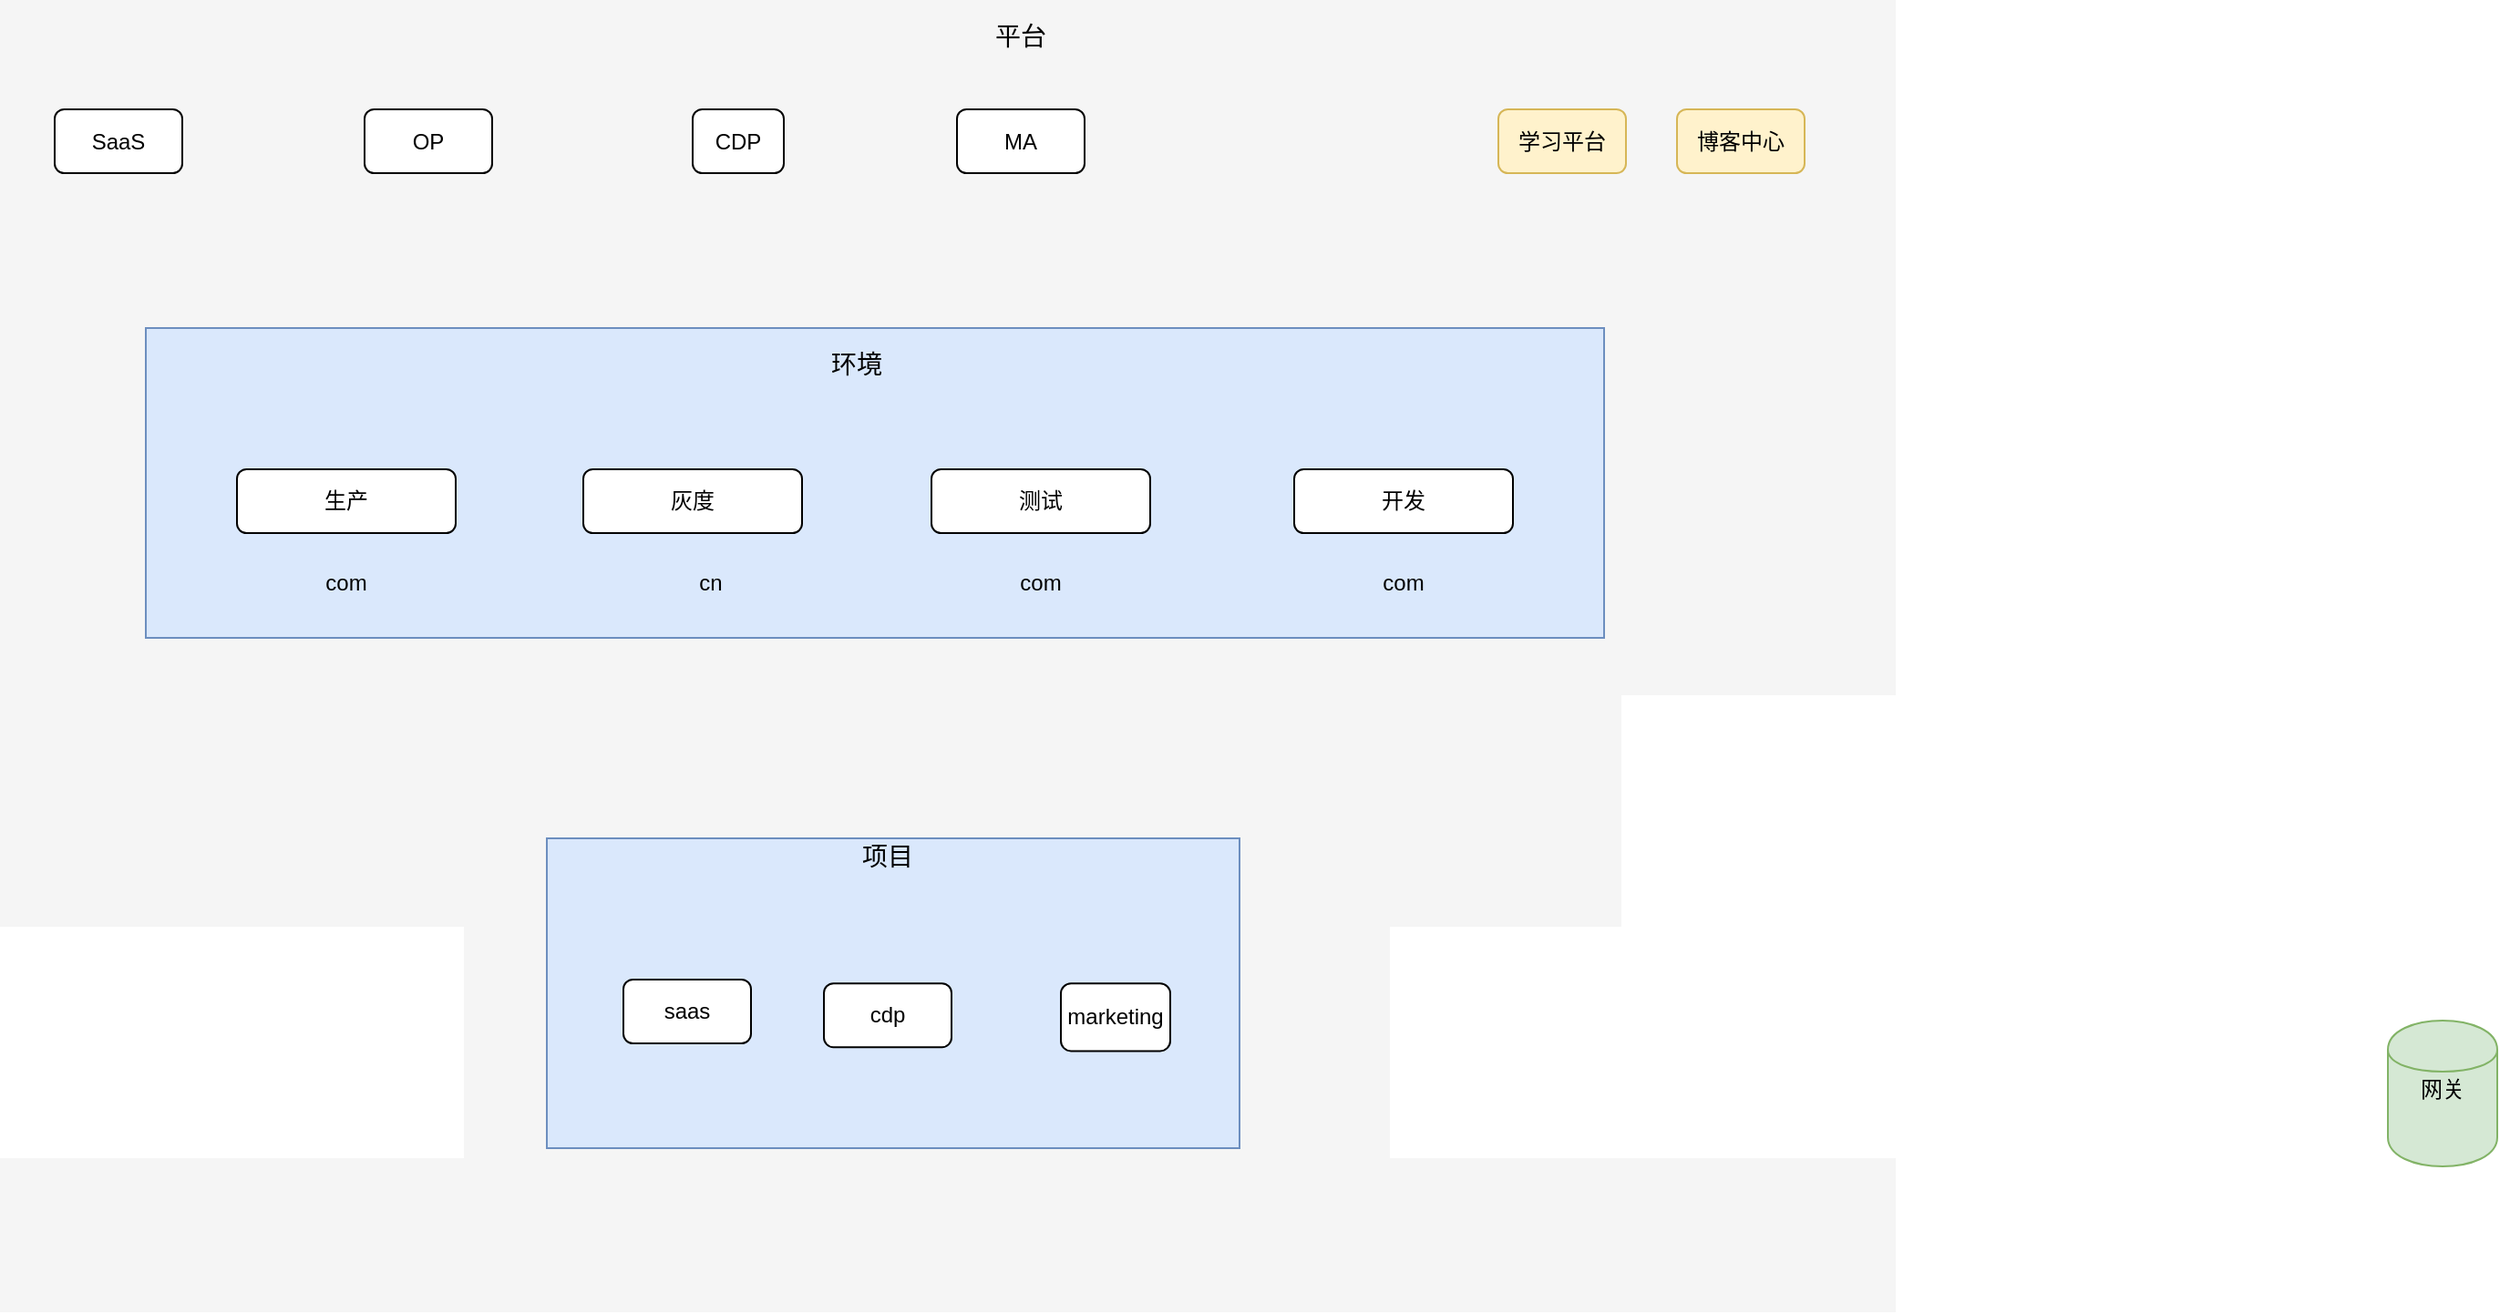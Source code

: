 <mxfile version="14.5.1" type="github">
  <diagram id="MJR66UyUv7xJhzFpMSsS" name="Page-1">
    <mxGraphModel dx="2066" dy="1185" grid="1" gridSize="10" guides="1" tooltips="1" connect="1" arrows="1" fold="1" page="1" pageScale="1" pageWidth="827" pageHeight="1169" math="0" shadow="0">
      <root>
        <mxCell id="0" />
        <mxCell id="1" parent="0" />
        <mxCell id="NAq1_VTEs5BF6OpYtz93-5" value="" style="verticalLabelPosition=bottom;verticalAlign=top;html=1;shape=mxgraph.basic.rect;fillColor2=none;strokeWidth=1;size=20;indent=5;fillColor=#f5f5f5;fontColor=#333333;strokeColor=none;" parent="1" vertex="1">
          <mxGeometry x="60" y="40" width="1040" height="720" as="geometry" />
        </mxCell>
        <mxCell id="ToquvjTJj3iG_XZzc7ye-24" value="网关" style="shape=cylinder;whiteSpace=wrap;html=1;boundedLbl=1;backgroundOutline=1;verticalAlign=top;fillColor=#d5e8d4;fillStyle=diag;strokeColor=#82b366;" parent="1" vertex="1">
          <mxGeometry x="1370" y="600" width="60" height="80" as="geometry" />
        </mxCell>
        <mxCell id="NAq1_VTEs5BF6OpYtz93-10" value="SaaS" style="rounded=1;whiteSpace=wrap;html=1;strokeWidth=1;fillColor=#ffffff;flipH=1;" parent="1" vertex="1">
          <mxGeometry x="90" y="100" width="70" height="35" as="geometry" />
        </mxCell>
        <mxCell id="NAq1_VTEs5BF6OpYtz93-11" value="平台" style="text;html=1;strokeColor=none;fillColor=none;align=center;verticalAlign=middle;whiteSpace=wrap;rounded=0;fontStyle=0;fontSize=14;" parent="1" vertex="1">
          <mxGeometry x="600" y="50" width="40" height="20" as="geometry" />
        </mxCell>
        <mxCell id="NAq1_VTEs5BF6OpYtz93-12" value="OP" style="rounded=1;whiteSpace=wrap;html=1;strokeWidth=1;fillColor=#ffffff;flipH=1;" parent="1" vertex="1">
          <mxGeometry x="260" y="100" width="70" height="35" as="geometry" />
        </mxCell>
        <mxCell id="NAq1_VTEs5BF6OpYtz93-13" value="CDP" style="rounded=1;whiteSpace=wrap;html=1;strokeWidth=1;fillColor=#ffffff;flipH=1;" parent="1" vertex="1">
          <mxGeometry x="440" y="100" width="50" height="35" as="geometry" />
        </mxCell>
        <mxCell id="NAq1_VTEs5BF6OpYtz93-14" value="MA" style="rounded=1;whiteSpace=wrap;html=1;strokeWidth=1;fillColor=#ffffff;flipH=1;" parent="1" vertex="1">
          <mxGeometry x="585" y="100" width="70" height="35" as="geometry" />
        </mxCell>
        <mxCell id="NAq1_VTEs5BF6OpYtz93-32" value="" style="verticalLabelPosition=bottom;verticalAlign=top;html=1;shape=mxgraph.basic.rect;fillColor2=none;strokeWidth=1;size=20;indent=5;fillColor=#dae8fc;strokeColor=#6c8ebf;" parent="1" vertex="1">
          <mxGeometry x="360" y="500" width="380" height="170" as="geometry" />
        </mxCell>
        <mxCell id="NAq1_VTEs5BF6OpYtz93-33" value="saas" style="rounded=1;whiteSpace=wrap;html=1;strokeWidth=1;fillColor=#ffffff;flipH=1;" parent="1" vertex="1">
          <mxGeometry x="402" y="577.5" width="70" height="35" as="geometry" />
        </mxCell>
        <mxCell id="NAq1_VTEs5BF6OpYtz93-34" value="项目" style="text;html=1;strokeColor=none;fillColor=none;align=center;verticalAlign=middle;whiteSpace=wrap;rounded=0;fontStyle=0;fontSize=14;" parent="1" vertex="1">
          <mxGeometry x="527" y="500" width="40" height="20" as="geometry" />
        </mxCell>
        <mxCell id="NAq1_VTEs5BF6OpYtz93-35" value="cdp" style="rounded=1;whiteSpace=wrap;html=1;strokeWidth=1;fillColor=#ffffff;flipH=1;" parent="1" vertex="1">
          <mxGeometry x="512" y="579.6" width="70" height="35" as="geometry" />
        </mxCell>
        <mxCell id="NAq1_VTEs5BF6OpYtz93-36" value="marketing" style="rounded=1;whiteSpace=wrap;html=1;strokeWidth=1;fillColor=#ffffff;flipH=1;" parent="1" vertex="1">
          <mxGeometry x="642" y="579.6" width="60" height="37.1" as="geometry" />
        </mxCell>
        <mxCell id="NAq1_VTEs5BF6OpYtz93-16" value="" style="verticalLabelPosition=bottom;verticalAlign=top;html=1;shape=mxgraph.basic.rect;fillColor2=none;strokeWidth=1;size=20;indent=5;fillColor=#dae8fc;strokeColor=#6c8ebf;" parent="1" vertex="1">
          <mxGeometry x="140" y="220" width="800" height="170" as="geometry" />
        </mxCell>
        <mxCell id="NAq1_VTEs5BF6OpYtz93-17" value="生产" style="rounded=1;whiteSpace=wrap;html=1;strokeWidth=1;fillColor=#ffffff;" parent="1" vertex="1">
          <mxGeometry x="190" y="297.5" width="120" height="35" as="geometry" />
        </mxCell>
        <mxCell id="NAq1_VTEs5BF6OpYtz93-18" value="环境" style="text;html=1;strokeColor=none;fillColor=none;align=center;verticalAlign=middle;whiteSpace=wrap;rounded=0;fontStyle=0;fontSize=14;" parent="1" vertex="1">
          <mxGeometry x="510" y="230" width="40" height="20" as="geometry" />
        </mxCell>
        <mxCell id="NAq1_VTEs5BF6OpYtz93-19" value="测试" style="rounded=1;whiteSpace=wrap;html=1;strokeWidth=1;fillColor=#ffffff;" parent="1" vertex="1">
          <mxGeometry x="571" y="297.5" width="120" height="35" as="geometry" />
        </mxCell>
        <mxCell id="NAq1_VTEs5BF6OpYtz93-29" value="灰度" style="rounded=1;whiteSpace=wrap;html=1;strokeWidth=1;fillColor=#ffffff;" parent="1" vertex="1">
          <mxGeometry x="380" y="297.5" width="120" height="35" as="geometry" />
        </mxCell>
        <mxCell id="NAq1_VTEs5BF6OpYtz93-30" value="开发" style="rounded=1;whiteSpace=wrap;html=1;strokeWidth=1;fillColor=#ffffff;" parent="1" vertex="1">
          <mxGeometry x="770" y="297.5" width="120" height="35" as="geometry" />
        </mxCell>
        <mxCell id="Ph2IGxBi6Td_Hl4KfLrK-1" value="com" style="text;html=1;strokeColor=none;fillColor=none;align=center;verticalAlign=middle;whiteSpace=wrap;rounded=0;" vertex="1" parent="1">
          <mxGeometry x="200" y="350" width="100" height="20" as="geometry" />
        </mxCell>
        <mxCell id="Ph2IGxBi6Td_Hl4KfLrK-8" value="cn" style="text;html=1;strokeColor=none;fillColor=none;align=center;verticalAlign=middle;whiteSpace=wrap;rounded=0;" vertex="1" parent="1">
          <mxGeometry x="400" y="350" width="100" height="20" as="geometry" />
        </mxCell>
        <mxCell id="Ph2IGxBi6Td_Hl4KfLrK-9" value="com" style="text;html=1;strokeColor=none;fillColor=none;align=center;verticalAlign=middle;whiteSpace=wrap;rounded=0;" vertex="1" parent="1">
          <mxGeometry x="581" y="350" width="100" height="20" as="geometry" />
        </mxCell>
        <mxCell id="Ph2IGxBi6Td_Hl4KfLrK-10" value="com" style="text;html=1;strokeColor=none;fillColor=none;align=center;verticalAlign=middle;whiteSpace=wrap;rounded=0;" vertex="1" parent="1">
          <mxGeometry x="780" y="350" width="100" height="20" as="geometry" />
        </mxCell>
        <mxCell id="Ph2IGxBi6Td_Hl4KfLrK-11" value="学习平台" style="rounded=1;whiteSpace=wrap;html=1;strokeWidth=1;fillColor=#fff2cc;flipH=1;strokeColor=#d6b656;" vertex="1" parent="1">
          <mxGeometry x="882" y="100" width="70" height="35" as="geometry" />
        </mxCell>
        <mxCell id="Ph2IGxBi6Td_Hl4KfLrK-12" value="博客中心" style="rounded=1;whiteSpace=wrap;html=1;strokeWidth=1;fillColor=#fff2cc;flipH=1;strokeColor=#d6b656;" vertex="1" parent="1">
          <mxGeometry x="980" y="100" width="70" height="35" as="geometry" />
        </mxCell>
      </root>
    </mxGraphModel>
  </diagram>
</mxfile>

